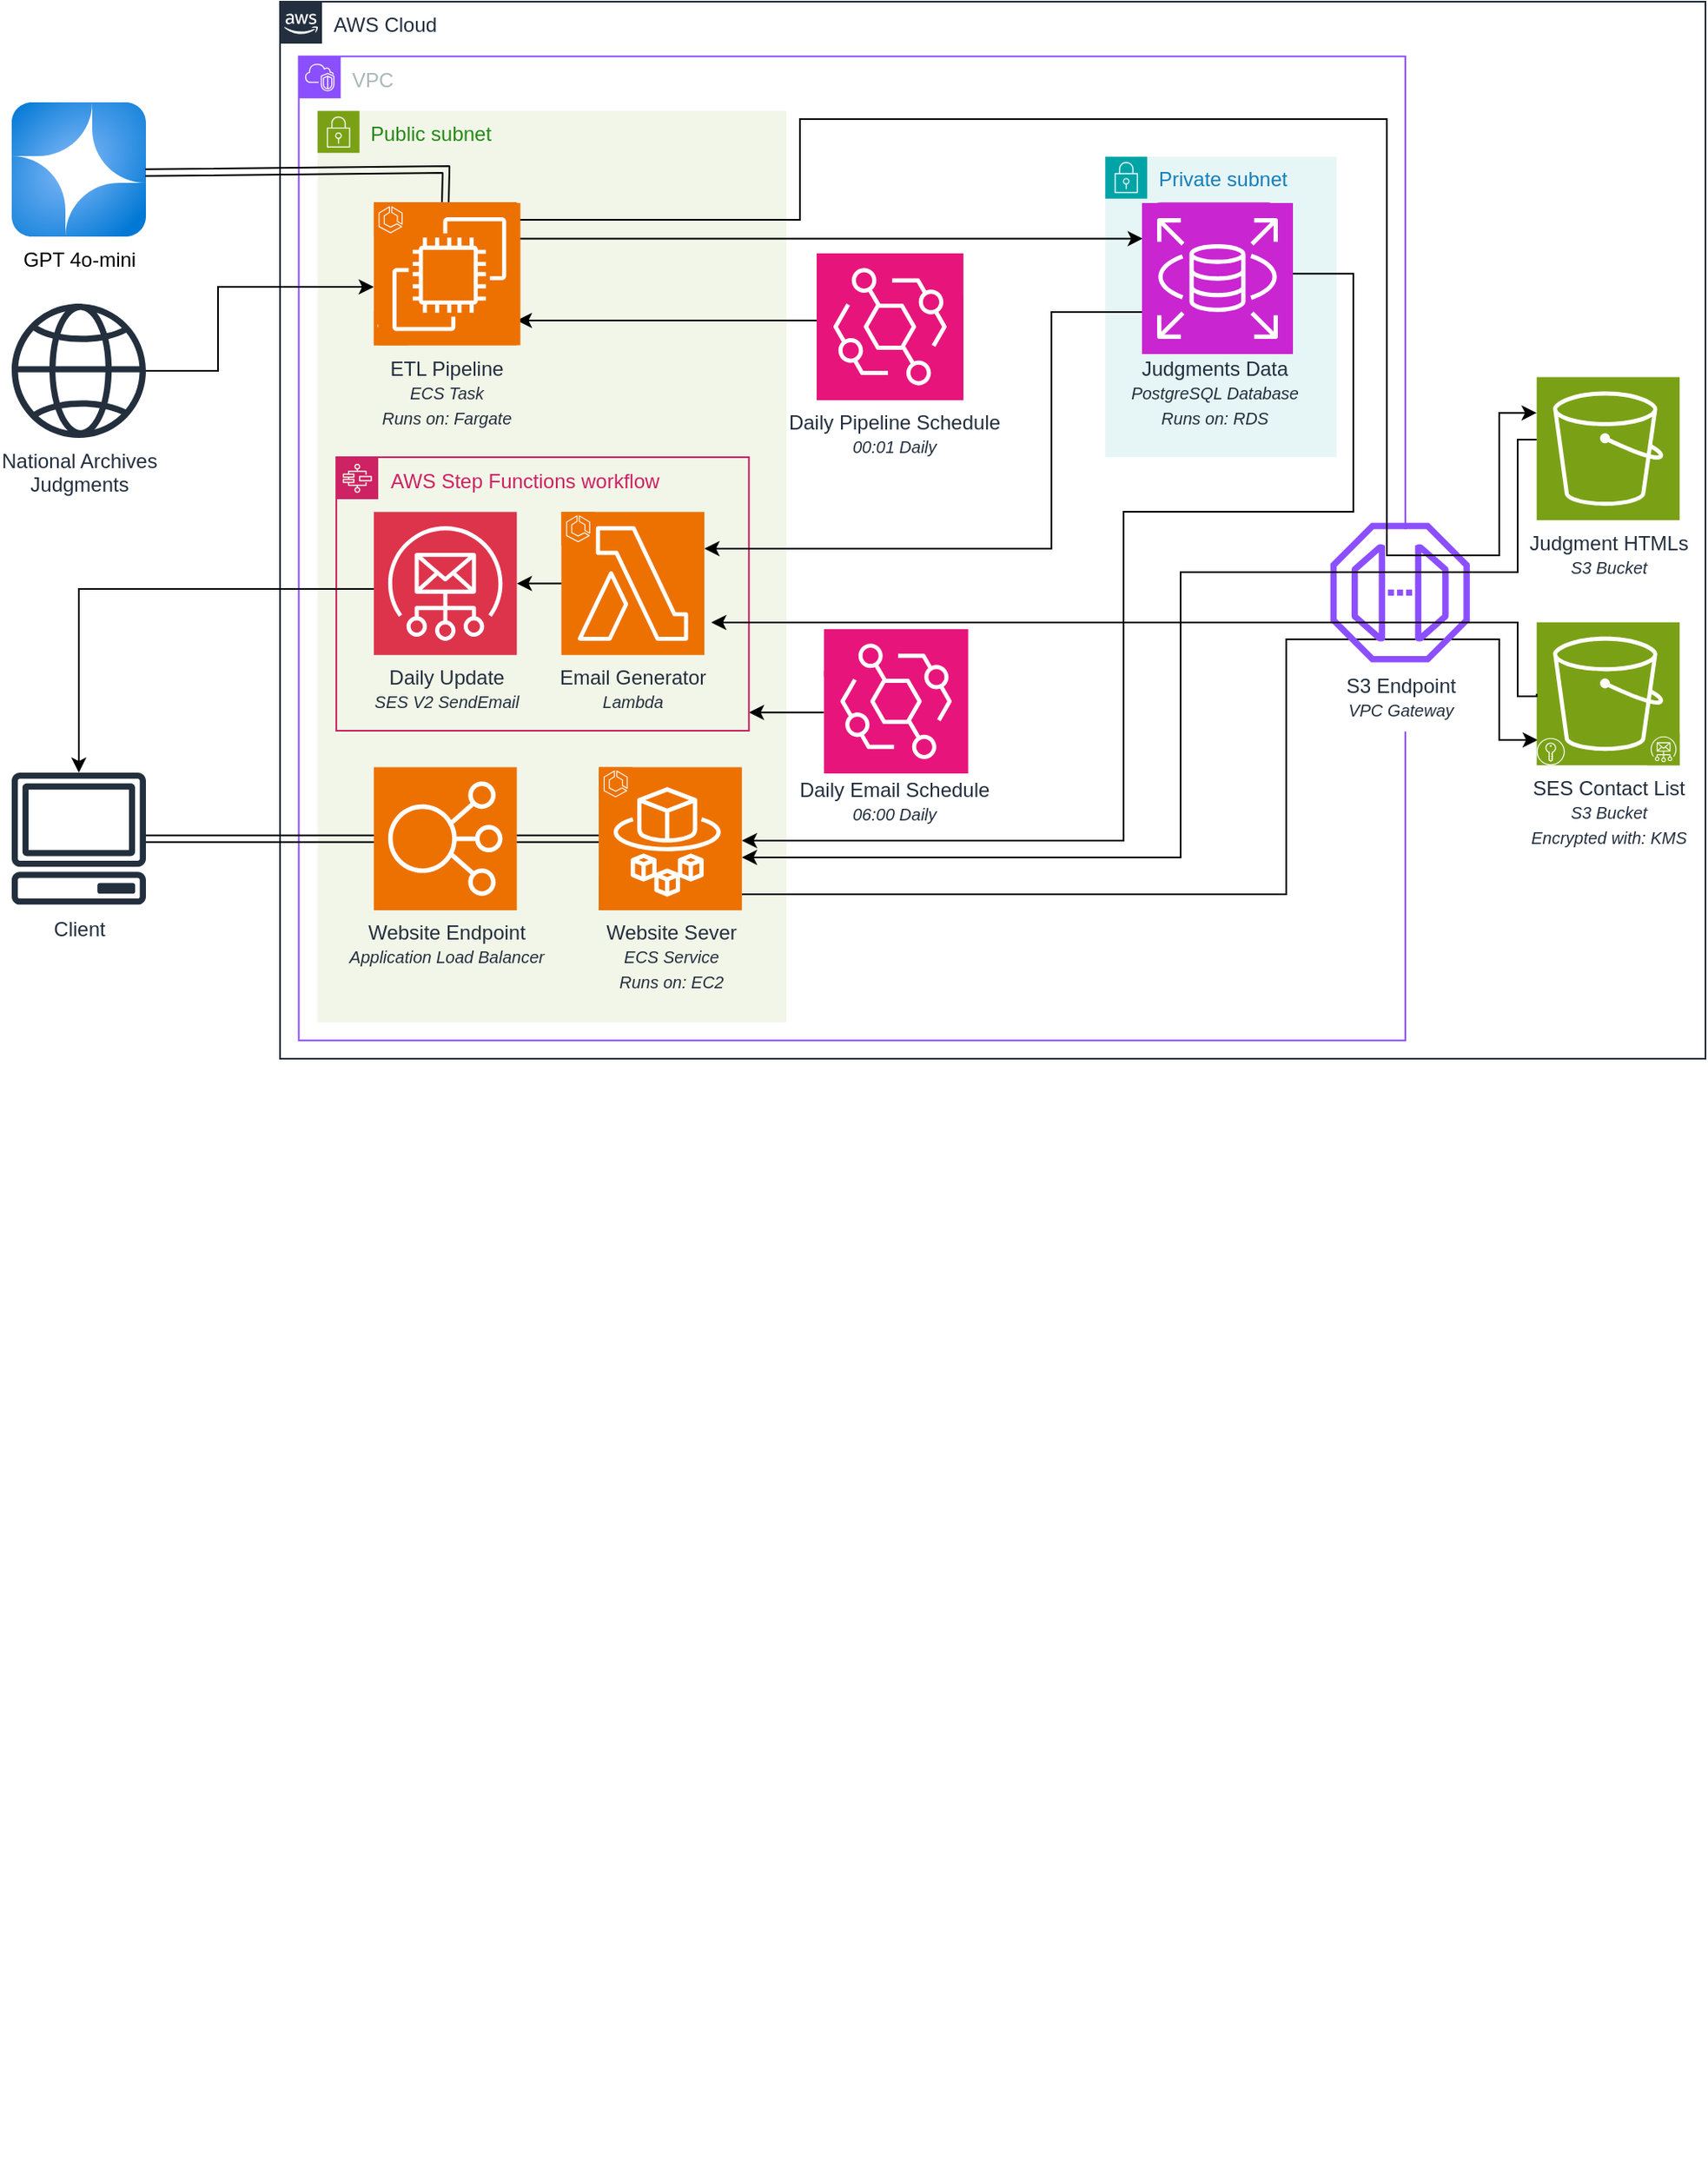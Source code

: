 <mxfile version="26.0.9">
  <diagram name="Page-1" id="KPLoOtIkAREZE4EvZQdS">
    <mxGraphModel dx="1041" dy="2098" grid="1" gridSize="10" guides="1" tooltips="1" connect="1" arrows="1" fold="1" page="1" pageScale="1" pageWidth="827" pageHeight="1169" math="0" shadow="0">
      <root>
        <mxCell id="0" />
        <mxCell id="1" parent="0" />
        <mxCell id="26Rw4SoQIi2yUt5TS9dY-15" value="GPT 4o-mini" style="image;aspect=fixed;html=1;points=[];align=center;fontSize=12;image=img/lib/azure2/ai_machine_learning/Azure_OpenAI.svg;" parent="1" vertex="1">
          <mxGeometry x="40" y="-130" width="80" height="80" as="geometry" />
        </mxCell>
        <mxCell id="26Rw4SoQIi2yUt5TS9dY-17" value="National Archives&lt;div&gt;Judgments&lt;/div&gt;" style="sketch=0;outlineConnect=0;fontColor=#232F3E;gradientColor=none;fillColor=#232F3D;strokeColor=none;dashed=0;verticalLabelPosition=bottom;verticalAlign=top;align=center;html=1;fontSize=12;fontStyle=0;aspect=fixed;pointerEvents=1;shape=mxgraph.aws4.globe;rotation=0;" parent="1" vertex="1">
          <mxGeometry x="40" y="-10" width="80" height="80" as="geometry" />
        </mxCell>
        <mxCell id="26Rw4SoQIi2yUt5TS9dY-18" value="Client" style="sketch=0;outlineConnect=0;fontColor=#232F3E;gradientColor=none;fillColor=#232F3D;strokeColor=none;dashed=0;verticalLabelPosition=bottom;verticalAlign=top;align=center;html=1;fontSize=12;fontStyle=0;aspect=fixed;pointerEvents=1;shape=mxgraph.aws4.client;rotation=0;" parent="1" vertex="1">
          <mxGeometry x="40" y="268.84" width="80" height="80" as="geometry" />
        </mxCell>
        <mxCell id="lKfjuzd29MsicWuRY0e--34" value="" style="group" vertex="1" connectable="0" parent="1">
          <mxGeometry x="200" y="-190" width="850" height="1292.33" as="geometry" />
        </mxCell>
        <mxCell id="lKfjuzd29MsicWuRY0e--31" value="VPC" style="points=[[0,0],[0.25,0],[0.5,0],[0.75,0],[1,0],[1,0.25],[1,0.5],[1,0.75],[1,1],[0.75,1],[0.5,1],[0.25,1],[0,1],[0,0.75],[0,0.5],[0,0.25]];outlineConnect=0;gradientColor=none;html=1;whiteSpace=wrap;fontSize=12;fontStyle=0;container=1;pointerEvents=0;collapsible=0;recursiveResize=0;shape=mxgraph.aws4.group;grIcon=mxgraph.aws4.group_vpc2;strokeColor=#8C4FFF;fillColor=none;verticalAlign=top;align=left;spacingLeft=30;fontColor=#AAB7B8;dashed=0;" vertex="1" parent="lKfjuzd29MsicWuRY0e--34">
          <mxGeometry x="11.184" y="32.586" width="659.868" height="586.552" as="geometry" />
        </mxCell>
        <mxCell id="lKfjuzd29MsicWuRY0e--32" value="" style="rounded=0;whiteSpace=wrap;html=1;strokeColor=light-dark(#FFFFFF,#FFFFFF);" vertex="1" parent="lKfjuzd29MsicWuRY0e--34">
          <mxGeometry x="637.5" y="315" width="78.289" height="119.483" as="geometry" />
        </mxCell>
        <mxCell id="lKfjuzd29MsicWuRY0e--30" value="Public subnet" style="points=[[0,0],[0.25,0],[0.5,0],[0.75,0],[1,0],[1,0.25],[1,0.5],[1,0.75],[1,1],[0.75,1],[0.5,1],[0.25,1],[0,1],[0,0.75],[0,0.5],[0,0.25]];outlineConnect=0;gradientColor=none;html=1;whiteSpace=wrap;fontSize=12;fontStyle=0;container=1;pointerEvents=0;collapsible=0;recursiveResize=0;shape=mxgraph.aws4.group;grIcon=mxgraph.aws4.group_security_group;grStroke=0;strokeColor=#7AA116;fillColor=#F2F6E8;verticalAlign=top;align=left;spacingLeft=30;fontColor=#248814;dashed=0;" vertex="1" parent="lKfjuzd29MsicWuRY0e--34">
          <mxGeometry x="22.368" y="65.172" width="279.605" height="543.103" as="geometry" />
        </mxCell>
        <mxCell id="26Rw4SoQIi2yUt5TS9dY-19" value="Daily Update&lt;div&gt;&lt;i&gt;&lt;font style=&quot;font-size: 10px;&quot;&gt;SES V2 SendEmail&lt;/font&gt;&lt;/i&gt;&lt;/div&gt;" style="sketch=0;points=[[0,0,0],[0.25,0,0],[0.5,0,0],[0.75,0,0],[1,0,0],[0,1,0],[0.25,1,0],[0.5,1,0],[0.75,1,0],[1,1,0],[0,0.25,0],[0,0.5,0],[0,0.75,0],[1,0.25,0],[1,0.5,0],[1,0.75,0]];outlineConnect=0;fontColor=#232F3E;fillColor=#DD344C;strokeColor=#ffffff;dashed=0;verticalLabelPosition=bottom;verticalAlign=top;align=center;html=1;fontSize=12;fontStyle=0;aspect=fixed;shape=mxgraph.aws4.resourceIcon;resIcon=mxgraph.aws4.simple_email_service;" parent="lKfjuzd29MsicWuRY0e--34" vertex="1">
          <mxGeometry x="55.921" y="304.138" width="85.263" height="85.263" as="geometry" />
        </mxCell>
        <mxCell id="26Rw4SoQIi2yUt5TS9dY-20" value="Website Endpoint&lt;div&gt;&lt;i&gt;&lt;font style=&quot;font-size: 10px;&quot;&gt;Application Load Balancer&lt;/font&gt;&lt;/i&gt;&lt;/div&gt;" style="sketch=0;points=[[0,0,0],[0.25,0,0],[0.5,0,0],[0.75,0,0],[1,0,0],[0,1,0],[0.25,1,0],[0.5,1,0],[0.75,1,0],[1,1,0],[0,0.25,0],[0,0.5,0],[0,0.75,0],[1,0.25,0],[1,0.5,0],[1,0.75,0]];outlineConnect=0;fontColor=#232F3E;fillColor=#ED7100;strokeColor=#ffffff;dashed=0;verticalLabelPosition=bottom;verticalAlign=top;align=center;html=1;fontSize=12;fontStyle=0;aspect=fixed;shape=mxgraph.aws4.resourceIcon;resIcon=mxgraph.aws4.elastic_load_balancing;" parent="lKfjuzd29MsicWuRY0e--34" vertex="1">
          <mxGeometry x="55.921" y="456.207" width="85.263" height="85.263" as="geometry" />
        </mxCell>
        <mxCell id="26Rw4SoQIi2yUt5TS9dY-21" value="ETL Pipeline&lt;div&gt;&lt;font style=&quot;font-size: 10px;&quot;&gt;&lt;i&gt;ECS Task&lt;/i&gt;&lt;/font&gt;&lt;/div&gt;&lt;div&gt;&lt;font style=&quot;font-size: 10px;&quot;&gt;&lt;i&gt;Runs on: Fargate&lt;/i&gt;&lt;/font&gt;&lt;/div&gt;" style="sketch=0;points=[[0,0,0],[0.25,0,0],[0.5,0,0],[0.75,0,0],[1,0,0],[0,1,0],[0.25,1,0],[0.5,1,0],[0.75,1,0],[1,1,0],[0,0.25,0],[0,0.5,0],[0,0.75,0],[1,0.25,0],[1,0.5,0],[1,0.75,0]];outlineConnect=0;fontColor=#232F3E;fillColor=#ED7100;strokeColor=#ffffff;dashed=0;verticalLabelPosition=bottom;verticalAlign=top;align=center;html=1;fontSize=12;fontStyle=0;aspect=fixed;shape=mxgraph.aws4.resourceIcon;resIcon=mxgraph.aws4.ecs;" parent="lKfjuzd29MsicWuRY0e--34" vertex="1">
          <mxGeometry x="55.921" y="119.483" width="85.263" height="85.263" as="geometry" />
        </mxCell>
        <mxCell id="26Rw4SoQIi2yUt5TS9dY-22" value="" style="sketch=0;points=[[0,0,0],[0.25,0,0],[0.5,0,0],[0.75,0,0],[1,0,0],[0,1,0],[0.25,1,0],[0.5,1,0],[0.75,1,0],[1,1,0],[0,0.25,0],[0,0.5,0],[0,0.75,0],[1,0.25,0],[1,0.5,0],[1,0.75,0]];outlineConnect=0;fontColor=#232F3E;fillColor=#ED7100;strokeColor=#ffffff;dashed=0;verticalLabelPosition=bottom;verticalAlign=top;align=center;html=1;fontSize=12;fontStyle=0;aspect=fixed;shape=mxgraph.aws4.resourceIcon;resIcon=mxgraph.aws4.fargate;rotation=0;" parent="lKfjuzd29MsicWuRY0e--34" vertex="1">
          <mxGeometry x="55.921" y="184.491" width="20.25" height="20.25" as="geometry" />
        </mxCell>
        <mxCell id="lKfjuzd29MsicWuRY0e--16" style="edgeStyle=orthogonalEdgeStyle;rounded=0;orthogonalLoop=1;jettySize=auto;html=1;entryX=0.039;entryY=0.072;entryDx=0;entryDy=0;entryPerimeter=0;" edge="1" parent="lKfjuzd29MsicWuRY0e--34" source="26Rw4SoQIi2yUt5TS9dY-23" target="lKfjuzd29MsicWuRY0e--8">
          <mxGeometry relative="1" as="geometry">
            <mxPoint x="750" y="434" as="targetPoint" />
            <Array as="points">
              <mxPoint x="600" y="532" />
              <mxPoint x="600" y="380" />
              <mxPoint x="727" y="380" />
              <mxPoint x="727" y="440" />
            </Array>
          </mxGeometry>
        </mxCell>
        <mxCell id="26Rw4SoQIi2yUt5TS9dY-23" value="Website Sever&lt;div&gt;&lt;i&gt;&lt;font style=&quot;font-size: 10px;&quot;&gt;ECS Service&lt;/font&gt;&lt;/i&gt;&lt;/div&gt;&lt;div&gt;&lt;i&gt;&lt;font style=&quot;font-size: 10px;&quot;&gt;Runs on: EC2&lt;/font&gt;&lt;/i&gt;&lt;/div&gt;" style="sketch=0;points=[[0,0,0],[0.25,0,0],[0.5,0,0],[0.75,0,0],[1,0,0],[0,1,0],[0.25,1,0],[0.5,1,0],[0.75,1,0],[1,1,0],[0,0.25,0],[0,0.5,0],[0,0.75,0],[1,0.25,0],[1,0.5,0],[1,0.75,0]];outlineConnect=0;fontColor=#232F3E;fillColor=#ED7100;strokeColor=#ffffff;dashed=0;verticalLabelPosition=bottom;verticalAlign=top;align=center;html=1;fontSize=12;fontStyle=0;aspect=fixed;shape=mxgraph.aws4.resourceIcon;resIcon=mxgraph.aws4.ecs;" parent="lKfjuzd29MsicWuRY0e--34" vertex="1">
          <mxGeometry x="190.132" y="456.207" width="85.263" height="85.263" as="geometry" />
        </mxCell>
        <mxCell id="26Rw4SoQIi2yUt5TS9dY-24" value="" style="sketch=0;points=[[0,0,0],[0.25,0,0],[0.5,0,0],[0.75,0,0],[1,0,0],[0,1,0],[0.25,1,0],[0.5,1,0],[0.75,1,0],[1,1,0],[0,0.25,0],[0,0.5,0],[0,0.75,0],[1,0.25,0],[1,0.5,0],[1,0.75,0]];outlineConnect=0;fontColor=#232F3E;fillColor=#ED7100;strokeColor=#ffffff;dashed=0;verticalLabelPosition=bottom;verticalAlign=top;align=center;html=1;fontSize=12;fontStyle=0;aspect=fixed;shape=mxgraph.aws4.resourceIcon;resIcon=mxgraph.aws4.ec2;rotation=0;" parent="lKfjuzd29MsicWuRY0e--34" vertex="1">
          <mxGeometry x="190.132" y="521.216" width="20.25" height="20.25" as="geometry" />
        </mxCell>
        <mxCell id="26Rw4SoQIi2yUt5TS9dY-25" value="Email Generator&lt;div&gt;&lt;i&gt;&lt;font style=&quot;font-size: 10px;&quot;&gt;Lambda&lt;/font&gt;&lt;/i&gt;&lt;/div&gt;" style="sketch=0;points=[[0,0,0],[0.25,0,0],[0.5,0,0],[0.75,0,0],[1,0,0],[0,1,0],[0.25,1,0],[0.5,1,0],[0.75,1,0],[1,1,0],[0,0.25,0],[0,0.5,0],[0,0.75,0],[1,0.25,0],[1,0.5,0],[1,0.75,0]];outlineConnect=0;fontColor=#232F3E;fillColor=#ED7100;strokeColor=#ffffff;dashed=0;verticalLabelPosition=bottom;verticalAlign=top;align=center;html=1;fontSize=12;fontStyle=0;aspect=fixed;shape=mxgraph.aws4.resourceIcon;resIcon=mxgraph.aws4.lambda;" parent="lKfjuzd29MsicWuRY0e--34" vertex="1">
          <mxGeometry x="167.763" y="304.138" width="85.263" height="85.263" as="geometry" />
        </mxCell>
        <mxCell id="26Rw4SoQIi2yUt5TS9dY-26" style="edgeStyle=orthogonalEdgeStyle;rounded=0;orthogonalLoop=1;jettySize=auto;html=1;entryX=1;entryY=0.5;entryDx=0;entryDy=0;entryPerimeter=0;" parent="lKfjuzd29MsicWuRY0e--34" source="26Rw4SoQIi2yUt5TS9dY-25" target="26Rw4SoQIi2yUt5TS9dY-19" edge="1">
          <mxGeometry relative="1" as="geometry" />
        </mxCell>
        <mxCell id="26Rw4SoQIi2yUt5TS9dY-28" value="Judgment HTMLs&lt;div&gt;&lt;i&gt;&lt;font style=&quot;font-size: 10px;&quot;&gt;S3 Bucket&lt;/font&gt;&lt;/i&gt;&lt;/div&gt;" style="sketch=0;points=[[0,0,0],[0.25,0,0],[0.5,0,0],[0.75,0,0],[1,0,0],[0,1,0],[0.25,1,0],[0.5,1,0],[0.75,1,0],[1,1,0],[0,0.25,0],[0,0.5,0],[0,0.75,0],[1,0.25,0],[1,0.5,0],[1,0.75,0]];outlineConnect=0;fontColor=#232F3E;fillColor=#7AA116;strokeColor=#ffffff;dashed=0;verticalLabelPosition=bottom;verticalAlign=top;align=center;html=1;fontSize=12;fontStyle=0;aspect=fixed;shape=mxgraph.aws4.resourceIcon;resIcon=mxgraph.aws4.s3;" parent="lKfjuzd29MsicWuRY0e--34" vertex="1">
          <mxGeometry x="749.342" y="223.759" width="85.263" height="85.263" as="geometry" />
        </mxCell>
        <mxCell id="26Rw4SoQIi2yUt5TS9dY-29" value="SES Contact List&lt;div&gt;&lt;i&gt;&lt;font style=&quot;font-size: 10px;&quot;&gt;S3 Bucket&lt;/font&gt;&lt;/i&gt;&lt;/div&gt;&lt;div&gt;&lt;i&gt;&lt;font style=&quot;font-size: 10px;&quot;&gt;Encrypted with: KMS&lt;/font&gt;&lt;/i&gt;&lt;/div&gt;" style="sketch=0;points=[[0,0,0],[0.25,0,0],[0.5,0,0],[0.75,0,0],[1,0,0],[0,1,0],[0.25,1,0],[0.5,1,0],[0.75,1,0],[1,1,0],[0,0.25,0],[0,0.5,0],[0,0.75,0],[1,0.25,0],[1,0.5,0],[1,0.75,0]];outlineConnect=0;fontColor=#232F3E;fillColor=#7AA116;strokeColor=#ffffff;dashed=0;verticalLabelPosition=bottom;verticalAlign=top;align=center;html=1;fontSize=12;fontStyle=0;aspect=fixed;shape=mxgraph.aws4.resourceIcon;resIcon=mxgraph.aws4.s3;" parent="lKfjuzd29MsicWuRY0e--34" vertex="1">
          <mxGeometry x="749.342" y="369.853" width="85.263" height="85.263" as="geometry" />
        </mxCell>
        <mxCell id="26Rw4SoQIi2yUt5TS9dY-31" value="" style="sketch=0;points=[[0,0,0],[0.25,0,0],[0.5,0,0],[0.75,0,0],[1,0,0],[0,1,0],[0.25,1,0],[0.5,1,0],[0.75,1,0],[1,1,0],[0,0.25,0],[0,0.5,0],[0,0.75,0],[1,0.25,0],[1,0.5,0],[1,0.75,0]];outlineConnect=0;fontColor=#232F3E;fillColor=#7AA116;strokeColor=#ffffff;dashed=0;verticalLabelPosition=bottom;verticalAlign=top;align=center;html=1;fontSize=12;fontStyle=0;aspect=fixed;shape=mxgraph.aws4.resourceIcon;resIcon=mxgraph.aws4.simple_email_service;rotation=0;" parent="lKfjuzd29MsicWuRY0e--34" vertex="1">
          <mxGeometry x="815.424" y="435.938" width="19.184" height="19.184" as="geometry" />
        </mxCell>
        <mxCell id="lKfjuzd29MsicWuRY0e--35" style="edgeStyle=orthogonalEdgeStyle;rounded=0;orthogonalLoop=1;jettySize=auto;html=1;" edge="1" parent="lKfjuzd29MsicWuRY0e--34" source="lKfjuzd29MsicWuRY0e--1" target="26Rw4SoQIi2yUt5TS9dY-21">
          <mxGeometry relative="1" as="geometry">
            <Array as="points">
              <mxPoint x="320" y="190" />
              <mxPoint x="320" y="190" />
            </Array>
          </mxGeometry>
        </mxCell>
        <mxCell id="lKfjuzd29MsicWuRY0e--1" value="Daily Pipeline Schedule&lt;div&gt;&lt;i&gt;&lt;font style=&quot;font-size: 10px;&quot;&gt;00:01 Daily&lt;/font&gt;&lt;/i&gt;&lt;/div&gt;" style="sketch=0;outlineConnect=0;fontColor=#232F3E;gradientColor=none;fillColor=#E7157B;strokeColor=none;dashed=0;verticalLabelPosition=bottom;verticalAlign=top;align=center;html=1;fontSize=12;fontStyle=0;aspect=fixed;pointerEvents=1;shape=mxgraph.aws4.eventbridge_scheduler;" vertex="1" parent="lKfjuzd29MsicWuRY0e--34">
          <mxGeometry x="324.342" y="154.305" width="83.132" height="83.132" as="geometry" />
        </mxCell>
        <mxCell id="lKfjuzd29MsicWuRY0e--11" style="edgeStyle=orthogonalEdgeStyle;rounded=0;orthogonalLoop=1;jettySize=auto;html=1;" edge="1" parent="lKfjuzd29MsicWuRY0e--34" source="lKfjuzd29MsicWuRY0e--2" target="lKfjuzd29MsicWuRY0e--7">
          <mxGeometry relative="1" as="geometry">
            <Array as="points">
              <mxPoint x="301.974" y="423.621" />
              <mxPoint x="301.974" y="423.621" />
            </Array>
          </mxGeometry>
        </mxCell>
        <mxCell id="lKfjuzd29MsicWuRY0e--2" value="Daily Email Schedule&lt;div&gt;&lt;i&gt;&lt;font style=&quot;font-size: 10px;&quot;&gt;06:00 Daily&lt;/font&gt;&lt;/i&gt;&lt;/div&gt;" style="sketch=0;outlineConnect=0;fontColor=#232F3E;gradientColor=none;fillColor=#E7157B;strokeColor=none;dashed=0;verticalLabelPosition=bottom;verticalAlign=top;align=center;html=1;fontSize=12;fontStyle=0;aspect=fixed;pointerEvents=1;shape=mxgraph.aws4.eventbridge_scheduler;" vertex="1" parent="lKfjuzd29MsicWuRY0e--34">
          <mxGeometry x="324.342" y="373.073" width="83.132" height="83.132" as="geometry" />
        </mxCell>
        <mxCell id="lKfjuzd29MsicWuRY0e--6" value="" style="shape=link;html=1;rounded=0;exitX=1;exitY=0.5;exitDx=0;exitDy=0;exitPerimeter=0;entryX=0;entryY=0.5;entryDx=0;entryDy=0;entryPerimeter=0;" edge="1" parent="lKfjuzd29MsicWuRY0e--34" source="26Rw4SoQIi2yUt5TS9dY-20" target="26Rw4SoQIi2yUt5TS9dY-23">
          <mxGeometry width="100" relative="1" as="geometry">
            <mxPoint x="190.132" y="423.621" as="sourcePoint" />
            <mxPoint x="301.974" y="423.621" as="targetPoint" />
          </mxGeometry>
        </mxCell>
        <mxCell id="lKfjuzd29MsicWuRY0e--7" value="AWS Step Functions workflow" style="points=[[0,0],[0.25,0],[0.5,0],[0.75,0],[1,0],[1,0.25],[1,0.5],[1,0.75],[1,1],[0.75,1],[0.5,1],[0.25,1],[0,1],[0,0.75],[0,0.5],[0,0.25]];outlineConnect=0;gradientColor=none;html=1;whiteSpace=wrap;fontSize=12;fontStyle=0;container=1;pointerEvents=0;collapsible=0;recursiveResize=0;shape=mxgraph.aws4.group;grIcon=mxgraph.aws4.group_aws_step_functions_workflow;strokeColor=#CD2264;fillColor=none;verticalAlign=top;align=left;spacingLeft=30;fontColor=#CD2264;dashed=0;" vertex="1" parent="lKfjuzd29MsicWuRY0e--34">
          <mxGeometry x="33.553" y="271.552" width="246.053" height="162.931" as="geometry" />
        </mxCell>
        <mxCell id="lKfjuzd29MsicWuRY0e--8" value="" style="sketch=0;pointerEvents=1;shadow=0;dashed=0;html=1;strokeColor=none;fillColor=#7AA116;labelPosition=center;verticalLabelPosition=bottom;verticalAlign=top;align=center;outlineConnect=0;shape=mxgraph.veeam2.encrypted;rotation=0;" vertex="1" parent="lKfjuzd29MsicWuRY0e--34">
          <mxGeometry x="749.342" y="438.828" width="16.776" height="16.293" as="geometry" />
        </mxCell>
        <mxCell id="lKfjuzd29MsicWuRY0e--9" value="S3 Endpoint&lt;div&gt;&lt;i&gt;&lt;font style=&quot;font-size: 10px;&quot;&gt;VPC Gateway&lt;/font&gt;&lt;/i&gt;&lt;/div&gt;" style="sketch=0;outlineConnect=0;fontColor=#232F3E;gradientColor=none;fillColor=#8C4FFF;strokeColor=none;dashed=0;verticalLabelPosition=bottom;verticalAlign=top;align=center;html=1;fontSize=12;fontStyle=0;aspect=fixed;pointerEvents=1;shape=mxgraph.aws4.endpoint;" vertex="1" parent="lKfjuzd29MsicWuRY0e--34">
          <mxGeometry x="626.316" y="310.655" width="83.132" height="83.132" as="geometry" />
        </mxCell>
        <mxCell id="lKfjuzd29MsicWuRY0e--15" style="edgeStyle=orthogonalEdgeStyle;rounded=0;orthogonalLoop=1;jettySize=auto;html=1;exitX=0;exitY=0.5;exitDx=0;exitDy=0;exitPerimeter=0;" edge="1" parent="lKfjuzd29MsicWuRY0e--34" source="26Rw4SoQIi2yUt5TS9dY-29">
          <mxGeometry relative="1" as="geometry">
            <mxPoint x="257.099" y="370" as="targetPoint" />
            <Array as="points">
              <mxPoint x="749" y="414" />
              <mxPoint x="738" y="414" />
              <mxPoint x="738" y="370" />
            </Array>
          </mxGeometry>
        </mxCell>
        <mxCell id="lKfjuzd29MsicWuRY0e--19" style="edgeStyle=orthogonalEdgeStyle;rounded=0;orthogonalLoop=1;jettySize=auto;html=1;" edge="1" parent="lKfjuzd29MsicWuRY0e--34" source="26Rw4SoQIi2yUt5TS9dY-28" target="26Rw4SoQIi2yUt5TS9dY-23">
          <mxGeometry relative="1" as="geometry">
            <mxPoint x="283.333" y="510" as="targetPoint" />
            <Array as="points">
              <mxPoint x="738" y="261" />
              <mxPoint x="738" y="340" />
              <mxPoint x="537" y="340" />
              <mxPoint x="537" y="510" />
            </Array>
          </mxGeometry>
        </mxCell>
        <mxCell id="lKfjuzd29MsicWuRY0e--21" style="edgeStyle=orthogonalEdgeStyle;rounded=0;orthogonalLoop=1;jettySize=auto;html=1;entryX=0;entryY=0.25;entryDx=0;entryDy=0;entryPerimeter=0;" edge="1" parent="lKfjuzd29MsicWuRY0e--34" source="26Rw4SoQIi2yUt5TS9dY-21" target="26Rw4SoQIi2yUt5TS9dY-28">
          <mxGeometry relative="1" as="geometry">
            <Array as="points">
              <mxPoint x="310" y="130" />
              <mxPoint x="310" y="70" />
              <mxPoint x="660" y="70" />
              <mxPoint x="660" y="330" />
              <mxPoint x="727" y="330" />
              <mxPoint x="727" y="245" />
            </Array>
          </mxGeometry>
        </mxCell>
        <mxCell id="lKfjuzd29MsicWuRY0e--29" value="Private subnet" style="points=[[0,0],[0.25,0],[0.5,0],[0.75,0],[1,0],[1,0.25],[1,0.5],[1,0.75],[1,1],[0.75,1],[0.5,1],[0.25,1],[0,1],[0,0.75],[0,0.5],[0,0.25]];outlineConnect=0;gradientColor=none;html=1;whiteSpace=wrap;fontSize=12;fontStyle=0;container=1;pointerEvents=0;collapsible=0;recursiveResize=0;shape=mxgraph.aws4.group;grIcon=mxgraph.aws4.group_security_group;grStroke=0;strokeColor=#00A4A6;fillColor=#E6F6F7;verticalAlign=top;align=left;spacingLeft=30;fontColor=#147EBA;dashed=0;" vertex="1" parent="lKfjuzd29MsicWuRY0e--34">
          <mxGeometry x="492.11" y="92.33" width="137.89" height="179.22" as="geometry" />
        </mxCell>
        <mxCell id="26Rw4SoQIi2yUt5TS9dY-27" value="Judgments Data&lt;div&gt;&lt;i&gt;&lt;font style=&quot;font-size: 10px;&quot;&gt;PostgreSQL Database&lt;/font&gt;&lt;/i&gt;&lt;/div&gt;&lt;div&gt;&lt;i&gt;&lt;font style=&quot;font-size: 10px;&quot;&gt;Runs on: RDS&lt;/font&gt;&lt;/i&gt;&lt;/div&gt;" style="sketch=0;outlineConnect=0;fontColor=#232F3E;gradientColor=none;fillColor=#C925D1;strokeColor=none;dashed=0;verticalLabelPosition=bottom;verticalAlign=top;align=center;html=1;fontSize=12;fontStyle=0;aspect=fixed;pointerEvents=1;shape=mxgraph.aws4.rds_postgresql_instance;" parent="lKfjuzd29MsicWuRY0e--34" vertex="1">
          <mxGeometry x="514.474" y="119.483" width="85.263" height="85.263" as="geometry" />
        </mxCell>
        <mxCell id="lKfjuzd29MsicWuRY0e--18" style="edgeStyle=orthogonalEdgeStyle;rounded=0;orthogonalLoop=1;jettySize=auto;html=1;" edge="1" parent="lKfjuzd29MsicWuRY0e--34" source="26Rw4SoQIi2yUt5TS9dY-27" target="26Rw4SoQIi2yUt5TS9dY-23">
          <mxGeometry relative="1" as="geometry">
            <Array as="points">
              <mxPoint x="640" y="162" />
              <mxPoint x="640" y="304" />
              <mxPoint x="503" y="304" />
              <mxPoint x="503" y="500" />
            </Array>
          </mxGeometry>
        </mxCell>
        <mxCell id="lKfjuzd29MsicWuRY0e--23" style="edgeStyle=orthogonalEdgeStyle;rounded=0;orthogonalLoop=1;jettySize=auto;html=1;" edge="1" parent="lKfjuzd29MsicWuRY0e--34" source="26Rw4SoQIi2yUt5TS9dY-27" target="26Rw4SoQIi2yUt5TS9dY-25">
          <mxGeometry relative="1" as="geometry">
            <Array as="points">
              <mxPoint x="460" y="185" />
              <mxPoint x="460" y="326" />
            </Array>
          </mxGeometry>
        </mxCell>
        <mxCell id="lKfjuzd29MsicWuRY0e--20" style="edgeStyle=orthogonalEdgeStyle;rounded=0;orthogonalLoop=1;jettySize=auto;html=1;" edge="1" parent="lKfjuzd29MsicWuRY0e--34" source="26Rw4SoQIi2yUt5TS9dY-21" target="26Rw4SoQIi2yUt5TS9dY-27">
          <mxGeometry relative="1" as="geometry">
            <Array as="points">
              <mxPoint x="458.553" y="141.207" />
              <mxPoint x="458.553" y="141.207" />
            </Array>
          </mxGeometry>
        </mxCell>
        <mxCell id="lKfjuzd29MsicWuRY0e--33" value="AWS Cloud" style="points=[[0,0],[0.25,0],[0.5,0],[0.75,0],[1,0],[1,0.25],[1,0.5],[1,0.75],[1,1],[0.75,1],[0.5,1],[0.25,1],[0,1],[0,0.75],[0,0.5],[0,0.25]];outlineConnect=0;gradientColor=none;html=1;whiteSpace=wrap;fontSize=12;fontStyle=0;container=1;pointerEvents=0;collapsible=0;recursiveResize=0;shape=mxgraph.aws4.group;grIcon=mxgraph.aws4.group_aws_cloud_alt;strokeColor=#232F3E;fillColor=none;verticalAlign=top;align=left;spacingLeft=30;fontColor=#232F3E;dashed=0;" vertex="1" parent="lKfjuzd29MsicWuRY0e--34">
          <mxGeometry width="850.0" height="630" as="geometry" />
        </mxCell>
        <mxCell id="lKfjuzd29MsicWuRY0e--121" value="" style="sketch=0;points=[[0,0,0],[0.25,0,0],[0.5,0,0],[0.75,0,0],[1,0,0],[0,1,0],[0.25,1,0],[0.5,1,0],[0.75,1,0],[1,1,0],[0,0.25,0],[0,0.5,0],[0,0.75,0],[1,0.25,0],[1,0.5,0],[1,0.75,0]];outlineConnect=0;fontColor=#232F3E;fillColor=#C925D1;strokeColor=#ffffff;dashed=0;verticalLabelPosition=bottom;verticalAlign=top;align=center;html=1;fontSize=12;fontStyle=0;aspect=fixed;shape=mxgraph.aws4.resourceIcon;resIcon=mxgraph.aws4.rds;" vertex="1" parent="lKfjuzd29MsicWuRY0e--33">
          <mxGeometry x="514" y="120" width="90" height="90" as="geometry" />
        </mxCell>
        <mxCell id="lKfjuzd29MsicWuRY0e--39" value="" style="sketch=0;points=[[0,0,0],[0.25,0,0],[0.5,0,0],[0.75,0,0],[1,0,0],[0,1,0],[0.25,1,0],[0.5,1,0],[0.75,1,0],[1,1,0],[0,0.25,0],[0,0.5,0],[0,0.75,0],[1,0.25,0],[1,0.5,0],[1,0.75,0]];outlineConnect=0;fontColor=#232F3E;fillColor=#ED7100;strokeColor=#ffffff;dashed=0;verticalLabelPosition=bottom;verticalAlign=top;align=center;html=1;fontSize=12;fontStyle=0;aspect=fixed;shape=mxgraph.aws4.resourceIcon;resIcon=mxgraph.aws4.ec2;rotation=0;" vertex="1" parent="lKfjuzd29MsicWuRY0e--34">
          <mxGeometry x="58.55" y="120" width="84.75" height="84.75" as="geometry" />
        </mxCell>
        <mxCell id="lKfjuzd29MsicWuRY0e--40" value="" style="sketch=0;points=[[0,0,0],[0.25,0,0],[0.5,0,0],[0.75,0,0],[1,0,0],[0,1,0],[0.25,1,0],[0.5,1,0],[0.75,1,0],[1,1,0],[0,0.25,0],[0,0.5,0],[0,0.75,0],[1,0.25,0],[1,0.5,0],[1,0.75,0]];outlineConnect=0;fontColor=#232F3E;fillColor=#ED7100;strokeColor=#ffffff;dashed=0;verticalLabelPosition=bottom;verticalAlign=top;align=center;html=1;fontSize=12;fontStyle=0;aspect=fixed;shape=mxgraph.aws4.resourceIcon;resIcon=mxgraph.aws4.ecs;" vertex="1" parent="lKfjuzd29MsicWuRY0e--34">
          <mxGeometry x="55.92" y="120" width="20" height="20" as="geometry" />
        </mxCell>
        <mxCell id="lKfjuzd29MsicWuRY0e--77" value="" style="sketch=0;points=[[0,0,0],[0.25,0,0],[0.5,0,0],[0.75,0,0],[1,0,0],[0,1,0],[0.25,1,0],[0.5,1,0],[0.75,1,0],[1,1,0],[0,0.25,0],[0,0.5,0],[0,0.75,0],[1,0.25,0],[1,0.5,0],[1,0.75,0]];outlineConnect=0;fontColor=#232F3E;fillColor=#ED7100;strokeColor=#ffffff;dashed=0;verticalLabelPosition=bottom;verticalAlign=top;align=center;html=1;fontSize=12;fontStyle=0;aspect=fixed;shape=mxgraph.aws4.resourceIcon;resIcon=mxgraph.aws4.ecs;" vertex="1" parent="lKfjuzd29MsicWuRY0e--34">
          <mxGeometry x="167.76" y="304.14" width="20" height="20" as="geometry" />
        </mxCell>
        <mxCell id="lKfjuzd29MsicWuRY0e--78" value="" style="sketch=0;points=[[0,0,0],[0.25,0,0],[0.5,0,0],[0.75,0,0],[1,0,0],[0,1,0],[0.25,1,0],[0.5,1,0],[0.75,1,0],[1,1,0],[0,0.25,0],[0,0.5,0],[0,0.75,0],[1,0.25,0],[1,0.5,0],[1,0.75,0]];outlineConnect=0;fontColor=#232F3E;fillColor=#ED7100;strokeColor=#ffffff;dashed=0;verticalLabelPosition=bottom;verticalAlign=top;align=center;html=1;fontSize=12;fontStyle=0;aspect=fixed;shape=mxgraph.aws4.resourceIcon;resIcon=mxgraph.aws4.fargate;rotation=0;" vertex="1" parent="lKfjuzd29MsicWuRY0e--34">
          <mxGeometry x="190.13" y="460" width="81.47" height="81.47" as="geometry" />
        </mxCell>
        <mxCell id="lKfjuzd29MsicWuRY0e--79" value="" style="sketch=0;points=[[0,0,0],[0.25,0,0],[0.5,0,0],[0.75,0,0],[1,0,0],[0,1,0],[0.25,1,0],[0.5,1,0],[0.75,1,0],[1,1,0],[0,0.25,0],[0,0.5,0],[0,0.75,0],[1,0.25,0],[1,0.5,0],[1,0.75,0]];outlineConnect=0;fontColor=#232F3E;fillColor=#ED7100;strokeColor=#ffffff;dashed=0;verticalLabelPosition=bottom;verticalAlign=top;align=center;html=1;fontSize=12;fontStyle=0;aspect=fixed;shape=mxgraph.aws4.resourceIcon;resIcon=mxgraph.aws4.ecs;" vertex="1" parent="lKfjuzd29MsicWuRY0e--34">
          <mxGeometry x="190.13" y="456.21" width="20" height="20" as="geometry" />
        </mxCell>
        <mxCell id="lKfjuzd29MsicWuRY0e--122" value="" style="sketch=0;points=[[0,0,0],[0.25,0,0],[0.5,0,0],[0.75,0,0],[1,0,0],[0,1,0],[0.25,1,0],[0.5,1,0],[0.75,1,0],[1,1,0],[0,0.25,0],[0,0.5,0],[0,0.75,0],[1,0.25,0],[1,0.5,0],[1,0.75,0]];outlineConnect=0;fontColor=#232F3E;fillColor=#E7157B;strokeColor=#ffffff;dashed=0;verticalLabelPosition=bottom;verticalAlign=top;align=center;html=1;fontSize=12;fontStyle=0;aspect=fixed;shape=mxgraph.aws4.resourceIcon;resIcon=mxgraph.aws4.eventbridge;" vertex="1" parent="lKfjuzd29MsicWuRY0e--34">
          <mxGeometry x="320" y="149.97" width="87.47" height="87.47" as="geometry" />
        </mxCell>
        <mxCell id="lKfjuzd29MsicWuRY0e--123" value="" style="sketch=0;points=[[0,0,0],[0.25,0,0],[0.5,0,0],[0.75,0,0],[1,0,0],[0,1,0],[0.25,1,0],[0.5,1,0],[0.75,1,0],[1,1,0],[0,0.25,0],[0,0.5,0],[0,0.75,0],[1,0.25,0],[1,0.5,0],[1,0.75,0]];outlineConnect=0;fontColor=#232F3E;fillColor=#E7157B;strokeColor=#ffffff;dashed=0;verticalLabelPosition=bottom;verticalAlign=top;align=center;html=1;fontSize=12;fontStyle=0;aspect=fixed;shape=mxgraph.aws4.resourceIcon;resIcon=mxgraph.aws4.eventbridge;" vertex="1" parent="lKfjuzd29MsicWuRY0e--34">
          <mxGeometry x="324.34" y="374" width="86" height="86" as="geometry" />
        </mxCell>
        <mxCell id="lKfjuzd29MsicWuRY0e--13" style="edgeStyle=orthogonalEdgeStyle;rounded=0;orthogonalLoop=1;jettySize=auto;html=1;" edge="1" parent="1" source="26Rw4SoQIi2yUt5TS9dY-17" target="26Rw4SoQIi2yUt5TS9dY-21">
          <mxGeometry relative="1" as="geometry">
            <Array as="points">
              <mxPoint x="163" y="30" />
              <mxPoint x="163" y="-20" />
            </Array>
          </mxGeometry>
        </mxCell>
        <mxCell id="lKfjuzd29MsicWuRY0e--5" value="" style="shape=link;html=1;rounded=0;entryX=0;entryY=0.5;entryDx=0;entryDy=0;entryPerimeter=0;" edge="1" parent="1" source="26Rw4SoQIi2yUt5TS9dY-18" target="26Rw4SoQIi2yUt5TS9dY-20">
          <mxGeometry width="100" relative="1" as="geometry">
            <mxPoint x="360" y="250" as="sourcePoint" />
            <mxPoint x="460" y="250" as="targetPoint" />
          </mxGeometry>
        </mxCell>
        <mxCell id="lKfjuzd29MsicWuRY0e--37" value="" style="shape=link;html=1;rounded=0;entryX=0.5;entryY=0;entryDx=0;entryDy=0;entryPerimeter=0;exitX=0.995;exitY=0.524;exitDx=0;exitDy=0;exitPerimeter=0;" edge="1" parent="1" source="26Rw4SoQIi2yUt5TS9dY-15" target="26Rw4SoQIi2yUt5TS9dY-21">
          <mxGeometry width="100" relative="1" as="geometry">
            <mxPoint x="90" y="-10" as="sourcePoint" />
            <mxPoint x="266" y="319" as="targetPoint" />
            <Array as="points">
              <mxPoint x="299" y="-90" />
            </Array>
          </mxGeometry>
        </mxCell>
        <mxCell id="lKfjuzd29MsicWuRY0e--4" style="edgeStyle=orthogonalEdgeStyle;rounded=0;orthogonalLoop=1;jettySize=auto;html=1;" edge="1" parent="1" source="26Rw4SoQIi2yUt5TS9dY-19" target="26Rw4SoQIi2yUt5TS9dY-18">
          <mxGeometry relative="1" as="geometry">
            <Array as="points">
              <mxPoint x="80" y="160" />
            </Array>
          </mxGeometry>
        </mxCell>
      </root>
    </mxGraphModel>
  </diagram>
</mxfile>
